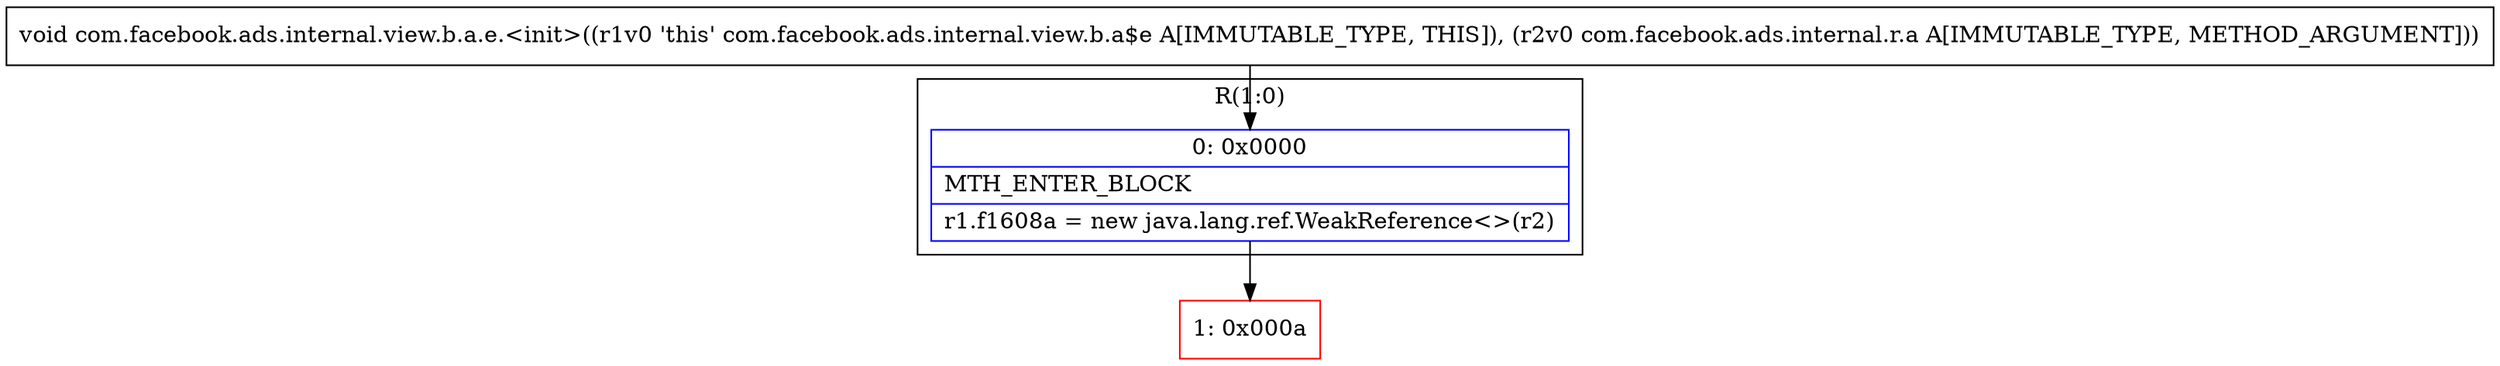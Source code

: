 digraph "CFG forcom.facebook.ads.internal.view.b.a.e.\<init\>(Lcom\/facebook\/ads\/internal\/r\/a;)V" {
subgraph cluster_Region_1003593455 {
label = "R(1:0)";
node [shape=record,color=blue];
Node_0 [shape=record,label="{0\:\ 0x0000|MTH_ENTER_BLOCK\l|r1.f1608a = new java.lang.ref.WeakReference\<\>(r2)\l}"];
}
Node_1 [shape=record,color=red,label="{1\:\ 0x000a}"];
MethodNode[shape=record,label="{void com.facebook.ads.internal.view.b.a.e.\<init\>((r1v0 'this' com.facebook.ads.internal.view.b.a$e A[IMMUTABLE_TYPE, THIS]), (r2v0 com.facebook.ads.internal.r.a A[IMMUTABLE_TYPE, METHOD_ARGUMENT])) }"];
MethodNode -> Node_0;
Node_0 -> Node_1;
}

